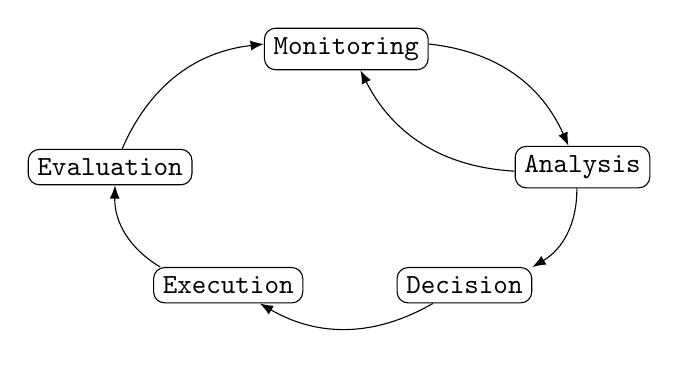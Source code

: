 \begin{tikzpicture}[-Latex]
	\node (monitoring) [draw, rectangle, rounded corners] at (0,0) { \texttt{Monitoring} };
	\node (analysis) [draw, rectangle, rounded corners] at (3,-1.5) { \texttt{Analysis} };
	\node (decision) [draw, rectangle, rounded corners] at (1.5,-3) { \texttt{Decision} };
	\node (execution) [draw, rectangle, rounded corners] at (-1.5,-3) { \texttt{Execution} };
	\node (evaluation) [draw, rectangle, rounded corners] at (-3,-1.5) { \texttt{Evaluation} };

	\path
		(monitoring) edge[bend left] (analysis)
		(analysis) edge[bend left] (decision)
		(decision) edge[bend left] (execution)
		(execution) edge[bend left] (evaluation)
		(evaluation) edge[bend left] (monitoring);

	\path (analysis) edge[bend left] (monitoring);
\end{tikzpicture}

